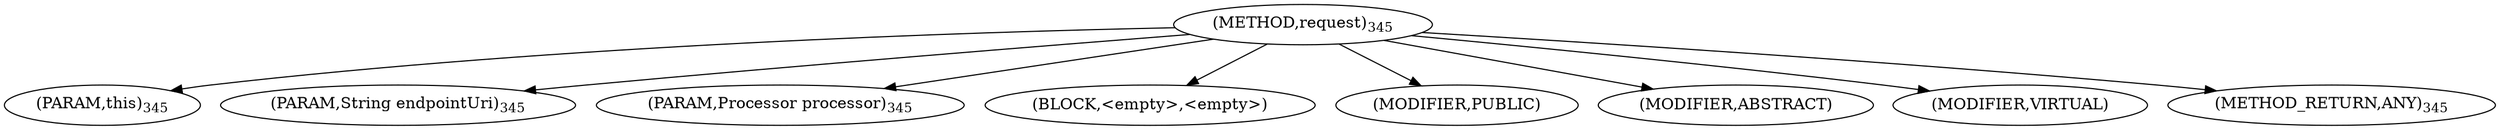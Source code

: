 digraph "request" {  
"283" [label = <(METHOD,request)<SUB>345</SUB>> ]
"284" [label = <(PARAM,this)<SUB>345</SUB>> ]
"285" [label = <(PARAM,String endpointUri)<SUB>345</SUB>> ]
"286" [label = <(PARAM,Processor processor)<SUB>345</SUB>> ]
"287" [label = <(BLOCK,&lt;empty&gt;,&lt;empty&gt;)> ]
"288" [label = <(MODIFIER,PUBLIC)> ]
"289" [label = <(MODIFIER,ABSTRACT)> ]
"290" [label = <(MODIFIER,VIRTUAL)> ]
"291" [label = <(METHOD_RETURN,ANY)<SUB>345</SUB>> ]
  "283" -> "284" 
  "283" -> "285" 
  "283" -> "286" 
  "283" -> "287" 
  "283" -> "288" 
  "283" -> "289" 
  "283" -> "290" 
  "283" -> "291" 
}
